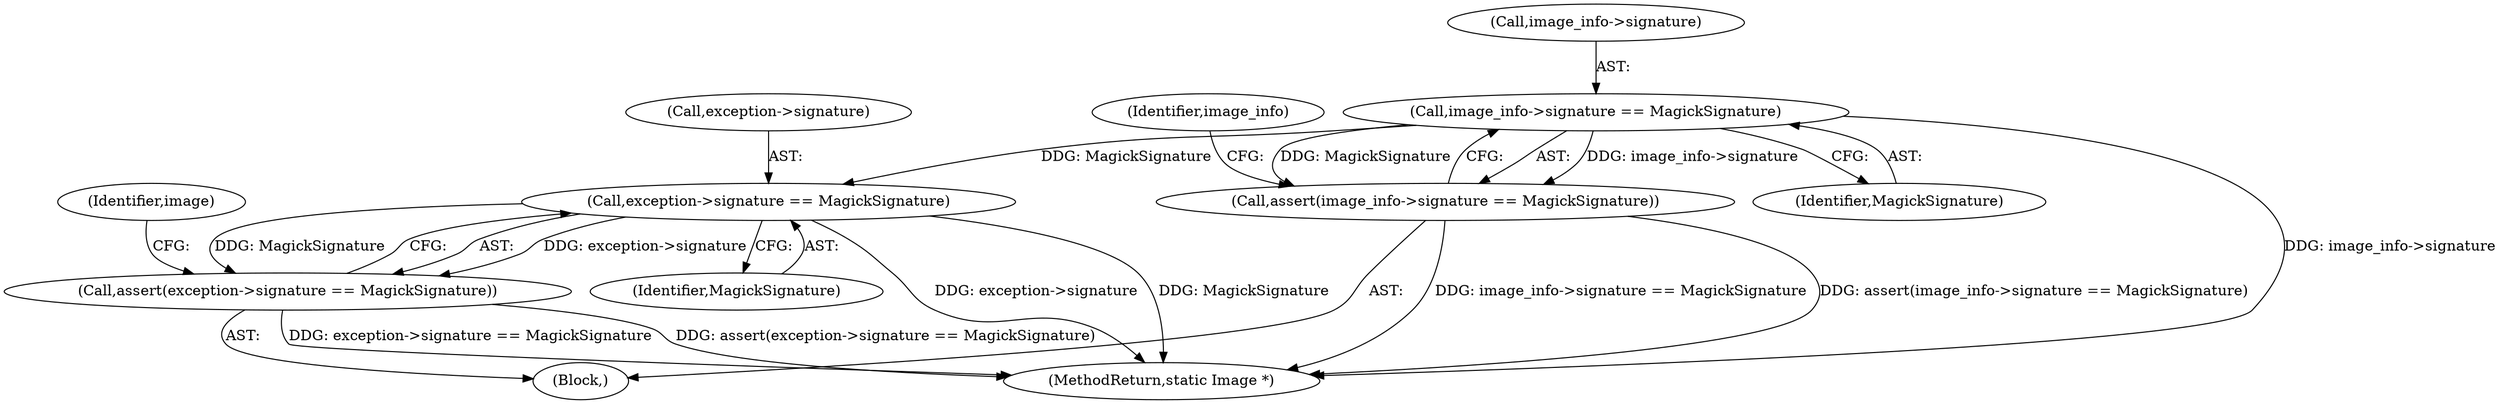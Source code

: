 digraph "0_ImageMagick_4493d9ca1124564da17f9b628ef9d0f1a6be9738@pointer" {
"1000144" [label="(Call,image_info->signature == MagickSignature)"];
"1000143" [label="(Call,assert(image_info->signature == MagickSignature))"];
"1000171" [label="(Call,exception->signature == MagickSignature)"];
"1000170" [label="(Call,assert(exception->signature == MagickSignature))"];
"1000152" [label="(Identifier,image_info)"];
"1000144" [label="(Call,image_info->signature == MagickSignature)"];
"1000177" [label="(Identifier,image)"];
"1000148" [label="(Identifier,MagickSignature)"];
"1000171" [label="(Call,exception->signature == MagickSignature)"];
"1000143" [label="(Call,assert(image_info->signature == MagickSignature))"];
"1000118" [label="(Block,)"];
"1002474" [label="(MethodReturn,static Image *)"];
"1000170" [label="(Call,assert(exception->signature == MagickSignature))"];
"1000175" [label="(Identifier,MagickSignature)"];
"1000145" [label="(Call,image_info->signature)"];
"1000172" [label="(Call,exception->signature)"];
"1000144" -> "1000143"  [label="AST: "];
"1000144" -> "1000148"  [label="CFG: "];
"1000145" -> "1000144"  [label="AST: "];
"1000148" -> "1000144"  [label="AST: "];
"1000143" -> "1000144"  [label="CFG: "];
"1000144" -> "1002474"  [label="DDG: image_info->signature"];
"1000144" -> "1000143"  [label="DDG: image_info->signature"];
"1000144" -> "1000143"  [label="DDG: MagickSignature"];
"1000144" -> "1000171"  [label="DDG: MagickSignature"];
"1000143" -> "1000118"  [label="AST: "];
"1000152" -> "1000143"  [label="CFG: "];
"1000143" -> "1002474"  [label="DDG: image_info->signature == MagickSignature"];
"1000143" -> "1002474"  [label="DDG: assert(image_info->signature == MagickSignature)"];
"1000171" -> "1000170"  [label="AST: "];
"1000171" -> "1000175"  [label="CFG: "];
"1000172" -> "1000171"  [label="AST: "];
"1000175" -> "1000171"  [label="AST: "];
"1000170" -> "1000171"  [label="CFG: "];
"1000171" -> "1002474"  [label="DDG: exception->signature"];
"1000171" -> "1002474"  [label="DDG: MagickSignature"];
"1000171" -> "1000170"  [label="DDG: exception->signature"];
"1000171" -> "1000170"  [label="DDG: MagickSignature"];
"1000170" -> "1000118"  [label="AST: "];
"1000177" -> "1000170"  [label="CFG: "];
"1000170" -> "1002474"  [label="DDG: exception->signature == MagickSignature"];
"1000170" -> "1002474"  [label="DDG: assert(exception->signature == MagickSignature)"];
}
